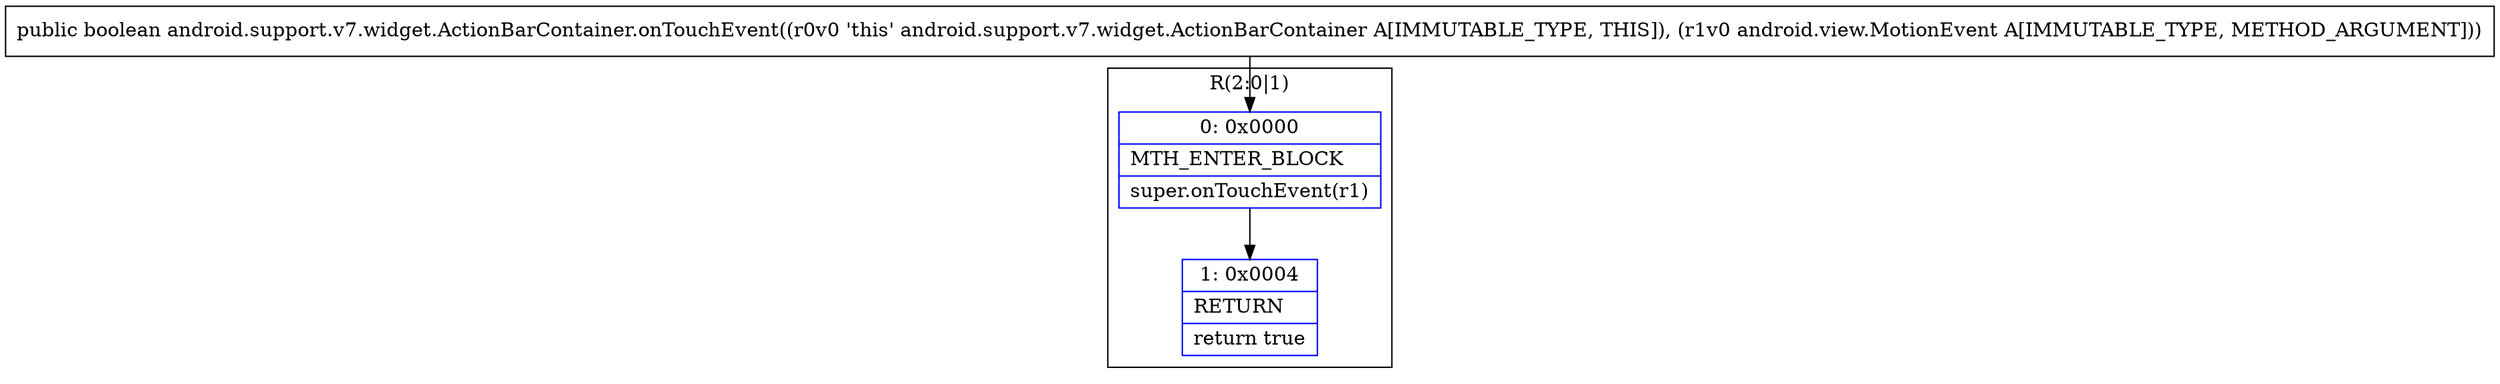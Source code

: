 digraph "CFG forandroid.support.v7.widget.ActionBarContainer.onTouchEvent(Landroid\/view\/MotionEvent;)Z" {
subgraph cluster_Region_1047490946 {
label = "R(2:0|1)";
node [shape=record,color=blue];
Node_0 [shape=record,label="{0\:\ 0x0000|MTH_ENTER_BLOCK\l|super.onTouchEvent(r1)\l}"];
Node_1 [shape=record,label="{1\:\ 0x0004|RETURN\l|return true\l}"];
}
MethodNode[shape=record,label="{public boolean android.support.v7.widget.ActionBarContainer.onTouchEvent((r0v0 'this' android.support.v7.widget.ActionBarContainer A[IMMUTABLE_TYPE, THIS]), (r1v0 android.view.MotionEvent A[IMMUTABLE_TYPE, METHOD_ARGUMENT])) }"];
MethodNode -> Node_0;
Node_0 -> Node_1;
}

